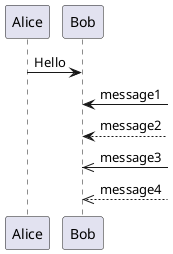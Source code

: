 {
  "sha1": "dolzjwoad5jamapm2eq1ftpodoi5e22",
  "insertion": {
    "when": "2024-06-01T09:03:03.274Z",
    "user": "plantuml@gmail.com"
  }
}
@startuml
Alice ->Bob: Hello
Bob <-] : message1
Bob <--] : message2
Bob <<-] : message3
Bob <<--] : message4
@enduml
